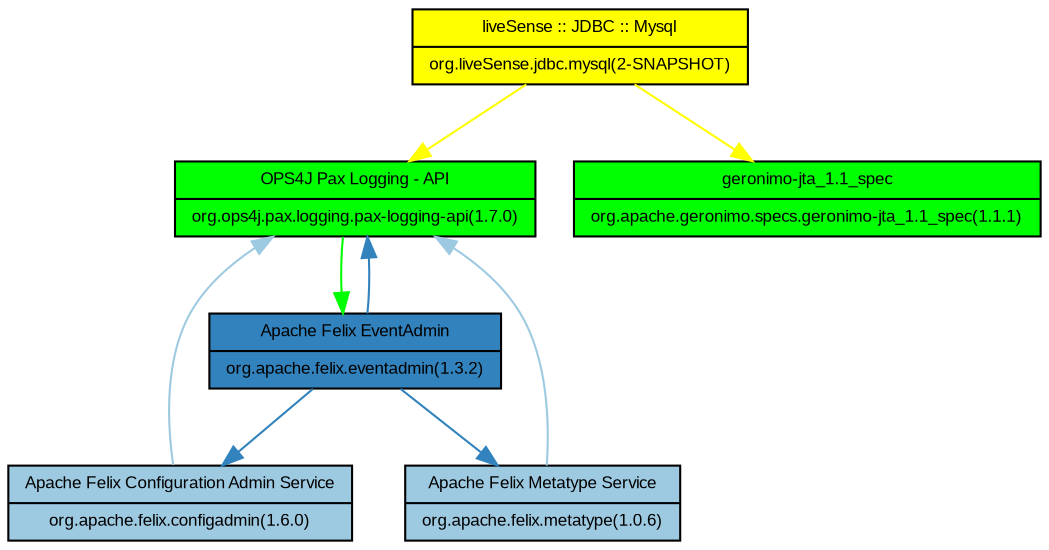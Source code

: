 digraph {
	node[shape=record, fontname="Arial", fontsize=8]node [style=filled, fillcolor=yellow, label= "{liveSense :: JDBC :: Mysql | org.liveSense.jdbc.mysql(2-SNAPSHOT)}"] org_liveSense_jdbc_mysql;
node [style=filled, fillcolor=green, label= "{OPS4J Pax Logging - API | org.ops4j.pax.logging.pax-logging-api(1.7.0)}"] org_ops4j_pax_logging_pax_logging_api;
node [style=filled, fillcolor=green, label= "{geronimo-jta_1.1_spec | org.apache.geronimo.specs.geronimo-jta_1.1_spec(1.1.1)}"] org_apache_geronimo_specs_geronimo_jta_1_1_spec;
node [style=filled, fillcolor="/blues3/3", label= "{Apache Felix EventAdmin | org.apache.felix.eventadmin(1.3.2)}"] org_apache_felix_eventadmin;
node [style=filled, fillcolor="/blues3/2", label= "{Apache Felix Configuration Admin Service | org.apache.felix.configadmin(1.6.0)}"] org_apache_felix_configadmin;
node [style=filled, fillcolor="/blues3/2", label= "{Apache Felix Metatype Service | org.apache.felix.metatype(1.0.6)}"] org_apache_felix_metatype;
org_liveSense_jdbc_mysql -> org_ops4j_pax_logging_pax_logging_api [color=yellow];
org_liveSense_jdbc_mysql -> org_apache_geronimo_specs_geronimo_jta_1_1_spec [color=yellow];
org_ops4j_pax_logging_pax_logging_api -> org_apache_felix_eventadmin [color=green];
org_apache_felix_eventadmin -> org_ops4j_pax_logging_pax_logging_api [color="/blues3/3"];
org_apache_felix_eventadmin -> org_apache_felix_configadmin [color="/blues3/3"];
org_apache_felix_eventadmin -> org_apache_felix_metatype [color="/blues3/3"];
org_apache_felix_configadmin -> org_ops4j_pax_logging_pax_logging_api [color="/blues3/2"];
org_apache_felix_metatype -> org_ops4j_pax_logging_pax_logging_api [color="/blues3/2"];
{rank=same;org_ops4j_pax_logging_pax_logging_api;org_apache_geronimo_specs_geronimo_jta_1_1_spec;};}

